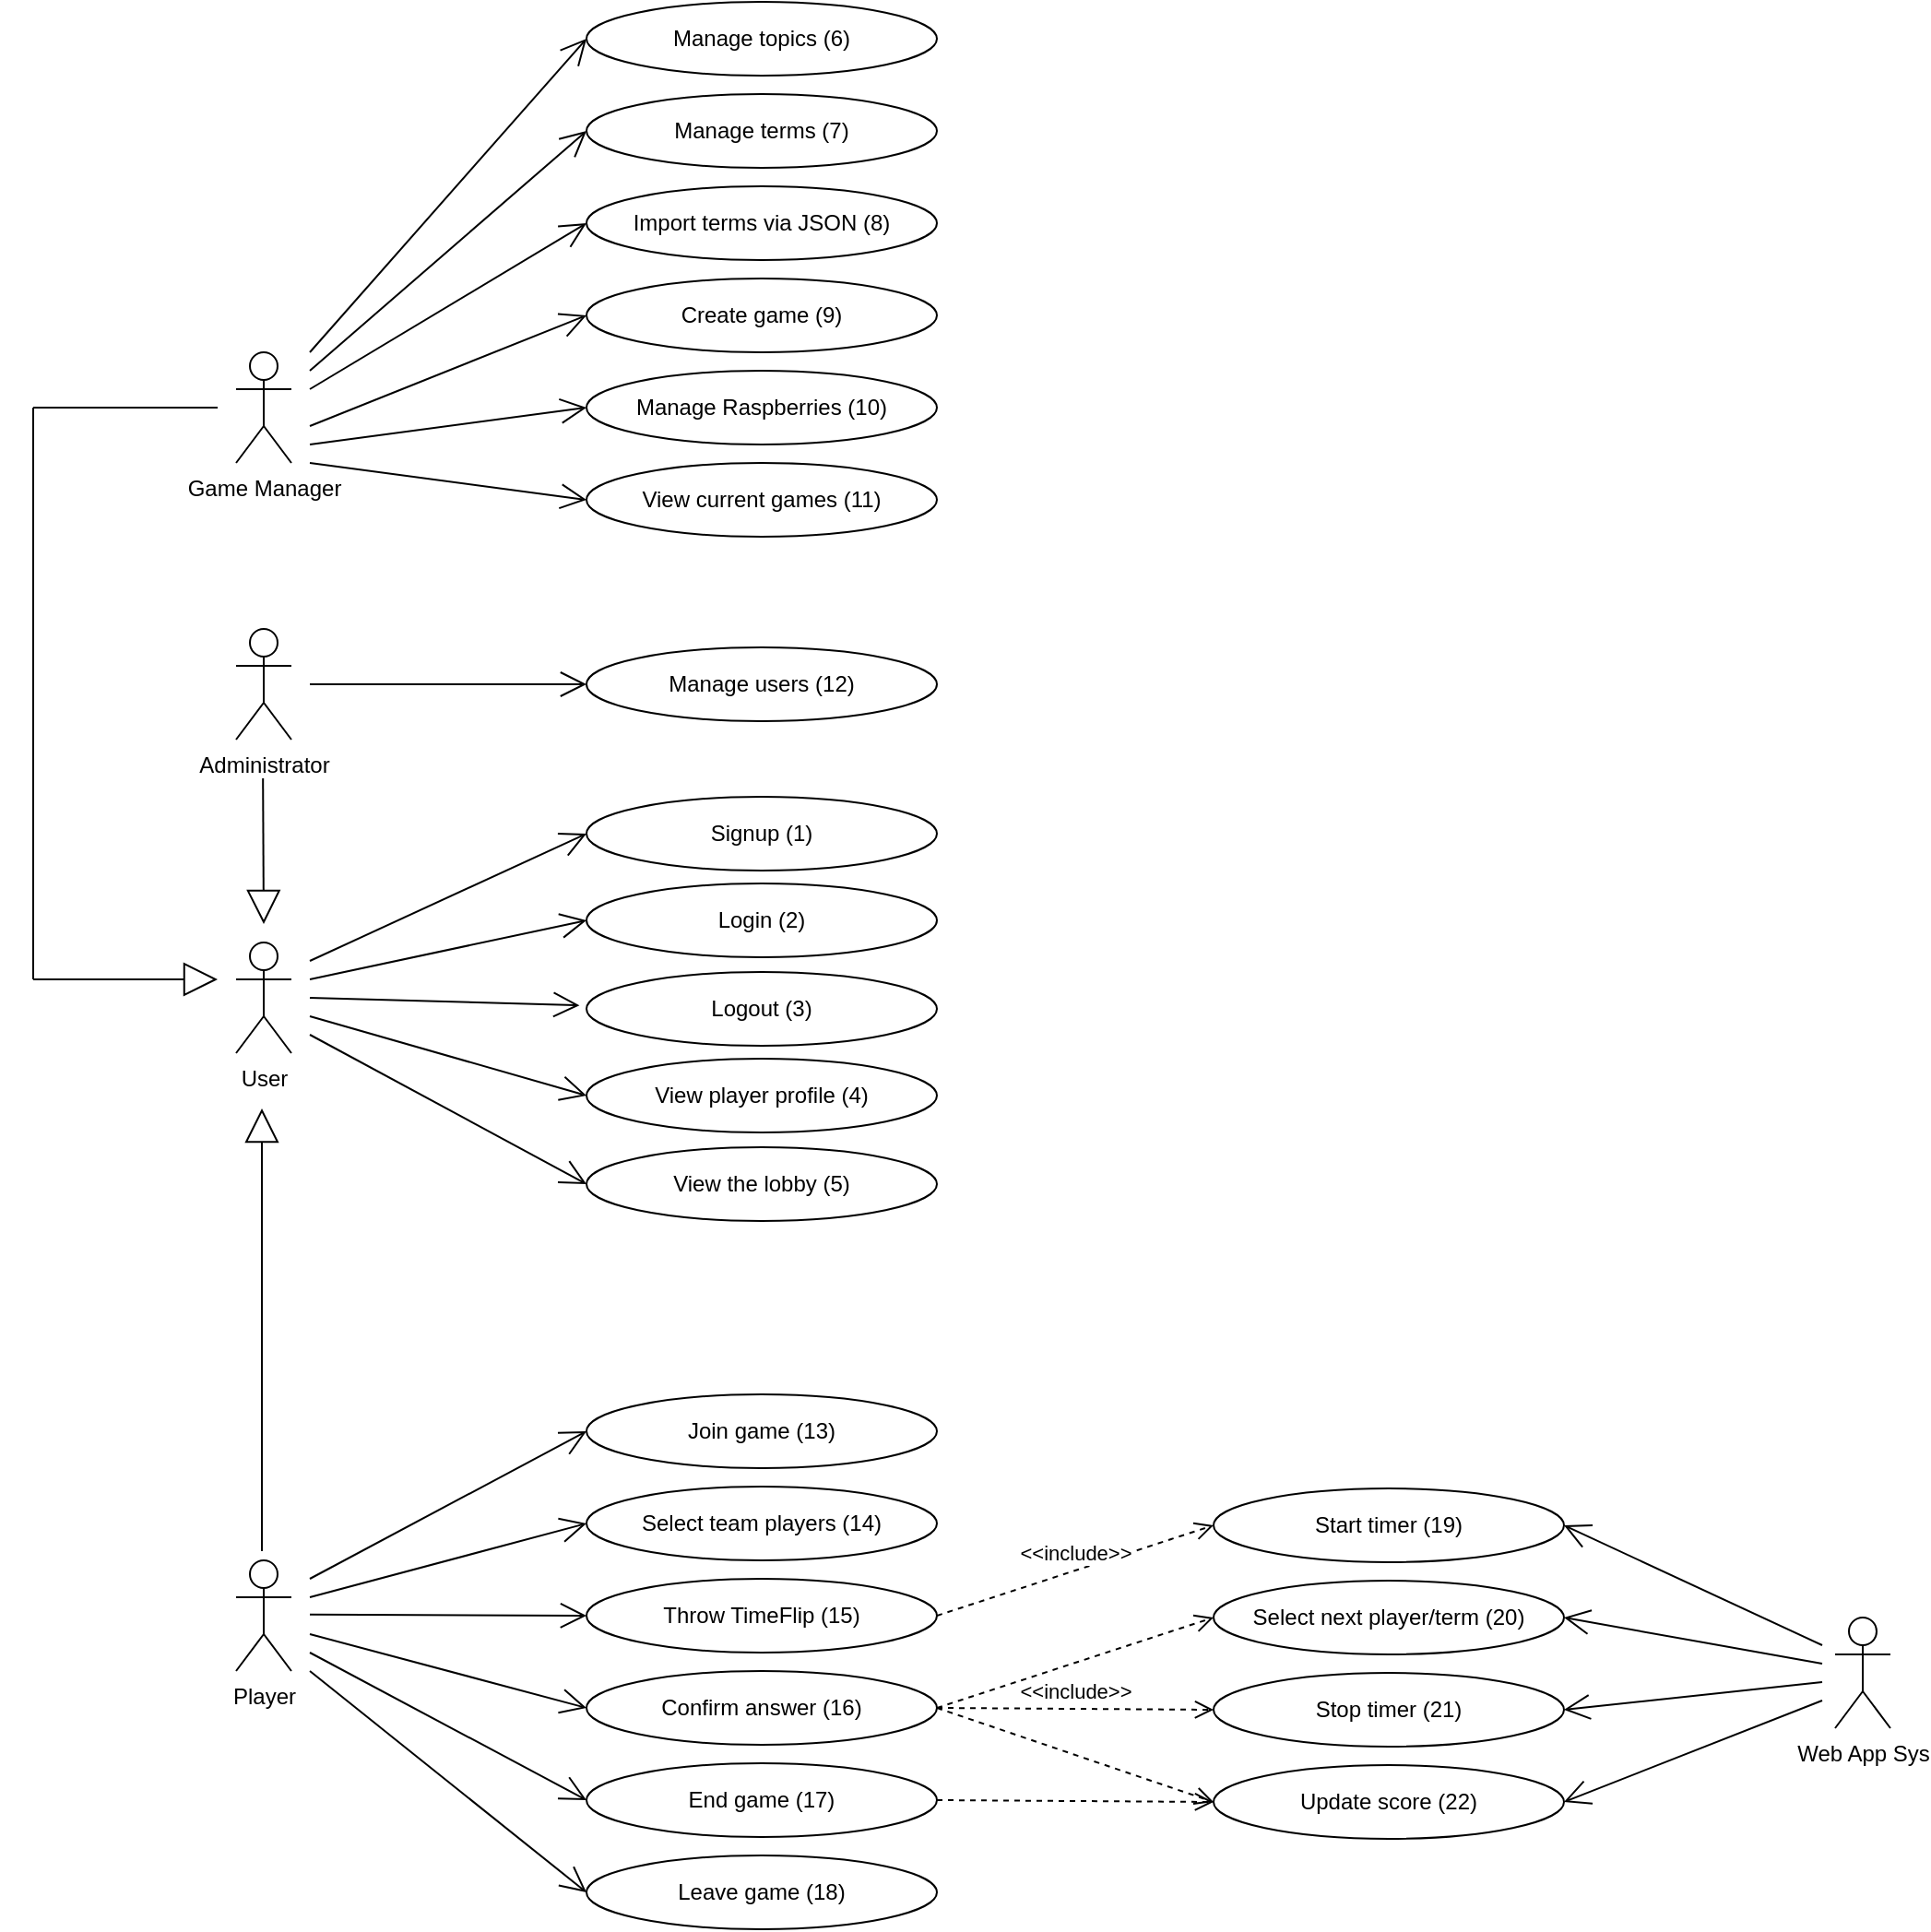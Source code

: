 <mxfile version="14.6.13" type="device"><diagram id="kByiQQWcmBYjvNF7uW5U" name="Page-1"><mxGraphModel dx="1524" dy="1754" grid="1" gridSize="10" guides="1" tooltips="1" connect="1" arrows="1" fold="1" page="1" pageScale="1" pageWidth="827" pageHeight="1169" math="0" shadow="0"><root><mxCell id="0"/><mxCell id="1" parent="0"/><mxCell id="BB9DUj_Hbf-YWpVDN_lV-16" value="Game Manager" style="shape=umlActor;verticalLabelPosition=bottom;verticalAlign=top;html=1;" parent="1" vertex="1"><mxGeometry x="-40" y="130" width="30" height="60" as="geometry"/></mxCell><mxCell id="BB9DUj_Hbf-YWpVDN_lV-17" value="User" style="shape=umlActor;verticalLabelPosition=bottom;verticalAlign=top;html=1;" parent="1" vertex="1"><mxGeometry x="-40" y="450" width="30" height="60" as="geometry"/></mxCell><mxCell id="BB9DUj_Hbf-YWpVDN_lV-32" value="Web App Sys" style="shape=umlActor;verticalLabelPosition=bottom;verticalAlign=top;html=1;" parent="1" vertex="1"><mxGeometry x="827" y="816" width="30" height="60" as="geometry"/></mxCell><mxCell id="BB9DUj_Hbf-YWpVDN_lV-39" value="Administrator" style="shape=umlActor;verticalLabelPosition=bottom;verticalAlign=top;html=1;" parent="1" vertex="1"><mxGeometry x="-40" y="280" width="30" height="60" as="geometry"/></mxCell><mxCell id="BB9DUj_Hbf-YWpVDN_lV-41" value="Manage users (12)" style="ellipse;whiteSpace=wrap;html=1;" parent="1" vertex="1"><mxGeometry x="150" y="290" width="190" height="40" as="geometry"/></mxCell><mxCell id="BB9DUj_Hbf-YWpVDN_lV-43" value="End game (17)" style="ellipse;whiteSpace=wrap;html=1;" parent="1" vertex="1"><mxGeometry x="150" y="895" width="190" height="40" as="geometry"/></mxCell><mxCell id="BB9DUj_Hbf-YWpVDN_lV-44" value="Manage terms (7)" style="ellipse;whiteSpace=wrap;html=1;" parent="1" vertex="1"><mxGeometry x="150" y="-10" width="190" height="40" as="geometry"/></mxCell><mxCell id="BB9DUj_Hbf-YWpVDN_lV-45" value="Create game (9)" style="ellipse;whiteSpace=wrap;html=1;" parent="1" vertex="1"><mxGeometry x="150" y="90" width="190" height="40" as="geometry"/></mxCell><mxCell id="BB9DUj_Hbf-YWpVDN_lV-50" value="Select team players (14)" style="ellipse;whiteSpace=wrap;html=1;" parent="1" vertex="1"><mxGeometry x="150" y="745" width="190" height="40" as="geometry"/></mxCell><mxCell id="BB9DUj_Hbf-YWpVDN_lV-54" value="Select next player/term (20)" style="ellipse;whiteSpace=wrap;html=1;flipV=1;" parent="1" vertex="1"><mxGeometry x="490" y="796" width="190" height="40" as="geometry"/></mxCell><mxCell id="BB9DUj_Hbf-YWpVDN_lV-57" value="Login (2)" style="ellipse;whiteSpace=wrap;html=1;" parent="1" vertex="1"><mxGeometry x="150" y="418" width="190" height="40" as="geometry"/></mxCell><mxCell id="BB9DUj_Hbf-YWpVDN_lV-58" value="Logout (3)" style="ellipse;whiteSpace=wrap;html=1;" parent="1" vertex="1"><mxGeometry x="150" y="466" width="190" height="40" as="geometry"/></mxCell><mxCell id="BB9DUj_Hbf-YWpVDN_lV-64" value="Update score (22)" style="ellipse;whiteSpace=wrap;html=1;flipV=1;" parent="1" vertex="1"><mxGeometry x="490" y="896" width="190" height="40" as="geometry"/></mxCell><mxCell id="J8omKY16qlH7DAXxS5Rc-7" value="View player profile (4)" style="ellipse;whiteSpace=wrap;html=1;" parent="1" vertex="1"><mxGeometry x="150" y="513" width="190" height="40" as="geometry"/></mxCell><mxCell id="J8omKY16qlH7DAXxS5Rc-9" value="Throw TimeFlip (15)" style="ellipse;whiteSpace=wrap;html=1;" parent="1" vertex="1"><mxGeometry x="150" y="795" width="190" height="40" as="geometry"/></mxCell><mxCell id="J8omKY16qlH7DAXxS5Rc-30" value="" style="endArrow=block;endSize=16;endFill=0;html=1;" parent="1" edge="1"><mxGeometry width="160" relative="1" as="geometry"><mxPoint x="-26" y="780" as="sourcePoint"/><mxPoint x="-26" y="540" as="targetPoint"/></mxGeometry></mxCell><mxCell id="J8omKY16qlH7DAXxS5Rc-31" value="" style="endArrow=block;endSize=16;endFill=0;html=1;" parent="1" edge="1"><mxGeometry width="160" relative="1" as="geometry"><mxPoint x="-25.42" y="361" as="sourcePoint"/><mxPoint x="-25" y="440" as="targetPoint"/></mxGeometry></mxCell><mxCell id="J8omKY16qlH7DAXxS5Rc-33" value="" style="endArrow=open;endFill=1;endSize=12;html=1;entryX=0;entryY=0.5;entryDx=0;entryDy=0;" parent="1" target="_4niWrD342GtX-SIDu_6-4" edge="1"><mxGeometry width="160" relative="1" as="geometry"><mxPoint y="180" as="sourcePoint"/><mxPoint x="150" y="240" as="targetPoint"/></mxGeometry></mxCell><mxCell id="J8omKY16qlH7DAXxS5Rc-35" value="&amp;lt;&amp;lt;include&amp;gt;&amp;gt;" style="html=1;verticalAlign=bottom;endArrow=open;dashed=1;endSize=8;exitX=1;exitY=0.5;exitDx=0;exitDy=0;entryX=0;entryY=0.5;entryDx=0;entryDy=0;" parent="1" source="bwkS07kJHdkBES7dfqmh-12" target="Q4DK2OwV6i0gsB0HsjL--6" edge="1"><mxGeometry relative="1" as="geometry"><mxPoint x="470" y="950" as="sourcePoint"/><mxPoint x="400" y="930" as="targetPoint"/></mxGeometry></mxCell><mxCell id="bwkS07kJHdkBES7dfqmh-1" value="" style="endArrow=open;endFill=1;endSize=12;html=1;entryX=0;entryY=0.5;entryDx=0;entryDy=0;" parent="1" target="BB9DUj_Hbf-YWpVDN_lV-41" edge="1"><mxGeometry width="160" relative="1" as="geometry"><mxPoint y="310" as="sourcePoint"/><mxPoint x="55" y="300" as="targetPoint"/></mxGeometry></mxCell><mxCell id="bwkS07kJHdkBES7dfqmh-2" value="" style="endArrow=open;endFill=1;endSize=12;html=1;entryX=0;entryY=0.5;entryDx=0;entryDy=0;" parent="1" target="BB9DUj_Hbf-YWpVDN_lV-57" edge="1"><mxGeometry width="160" relative="1" as="geometry"><mxPoint y="470" as="sourcePoint"/><mxPoint x="45" y="445" as="targetPoint"/></mxGeometry></mxCell><mxCell id="bwkS07kJHdkBES7dfqmh-4" value="" style="endArrow=open;endFill=1;endSize=12;html=1;entryX=-0.02;entryY=0.452;entryDx=0;entryDy=0;entryPerimeter=0;" parent="1" target="BB9DUj_Hbf-YWpVDN_lV-58" edge="1"><mxGeometry width="160" relative="1" as="geometry"><mxPoint y="480" as="sourcePoint"/><mxPoint x="35" y="509.52" as="targetPoint"/></mxGeometry></mxCell><mxCell id="bwkS07kJHdkBES7dfqmh-5" value="" style="endArrow=open;endFill=1;endSize=12;html=1;entryX=0;entryY=0.5;entryDx=0;entryDy=0;" parent="1" target="J8omKY16qlH7DAXxS5Rc-7" edge="1"><mxGeometry width="160" relative="1" as="geometry"><mxPoint y="490" as="sourcePoint"/><mxPoint x="135.0" y="590" as="targetPoint"/></mxGeometry></mxCell><mxCell id="bwkS07kJHdkBES7dfqmh-6" value="Player" style="shape=umlActor;verticalLabelPosition=bottom;verticalAlign=top;html=1;" parent="1" vertex="1"><mxGeometry x="-40" y="785" width="30" height="60" as="geometry"/></mxCell><mxCell id="bwkS07kJHdkBES7dfqmh-7" value="" style="endArrow=open;endFill=1;endSize=12;html=1;entryX=0;entryY=0.5;entryDx=0;entryDy=0;" parent="1" target="BB9DUj_Hbf-YWpVDN_lV-44" edge="1"><mxGeometry width="160" relative="1" as="geometry"><mxPoint y="140" as="sourcePoint"/><mxPoint x="45" y="140" as="targetPoint"/></mxGeometry></mxCell><mxCell id="bwkS07kJHdkBES7dfqmh-8" value="" style="endArrow=open;endFill=1;endSize=12;html=1;entryX=0;entryY=0.5;entryDx=0;entryDy=0;" parent="1" target="BB9DUj_Hbf-YWpVDN_lV-45" edge="1"><mxGeometry width="160" relative="1" as="geometry"><mxPoint y="170" as="sourcePoint"/><mxPoint x="35" y="190" as="targetPoint"/></mxGeometry></mxCell><mxCell id="bwkS07kJHdkBES7dfqmh-9" value="" style="endArrow=block;endSize=16;endFill=0;html=1;" parent="1" edge="1"><mxGeometry width="160" relative="1" as="geometry"><mxPoint x="-150" y="470" as="sourcePoint"/><mxPoint x="-50" y="470" as="targetPoint"/></mxGeometry></mxCell><mxCell id="bwkS07kJHdkBES7dfqmh-10" value="" style="endArrow=none;html=1;" parent="1" edge="1"><mxGeometry width="50" height="50" relative="1" as="geometry"><mxPoint x="-150" y="470" as="sourcePoint"/><mxPoint x="-150" y="160" as="targetPoint"/></mxGeometry></mxCell><mxCell id="bwkS07kJHdkBES7dfqmh-11" value="" style="endArrow=none;html=1;" parent="1" edge="1"><mxGeometry width="50" height="50" relative="1" as="geometry"><mxPoint x="-50" y="160" as="sourcePoint"/><mxPoint x="-150" y="160" as="targetPoint"/></mxGeometry></mxCell><mxCell id="bwkS07kJHdkBES7dfqmh-12" value="Confirm answer (16)" style="ellipse;whiteSpace=wrap;html=1;" parent="1" vertex="1"><mxGeometry x="150" y="845" width="190" height="40" as="geometry"/></mxCell><mxCell id="bwkS07kJHdkBES7dfqmh-13" value="" style="endArrow=open;endFill=1;endSize=12;html=1;entryX=0;entryY=0.5;entryDx=0;entryDy=0;" parent="1" target="BB9DUj_Hbf-YWpVDN_lV-50" edge="1"><mxGeometry width="160" relative="1" as="geometry"><mxPoint y="805" as="sourcePoint"/><mxPoint x="30.0" y="955" as="targetPoint"/></mxGeometry></mxCell><mxCell id="bwkS07kJHdkBES7dfqmh-15" value="" style="endArrow=open;endFill=1;endSize=12;html=1;entryX=0;entryY=0.5;entryDx=0;entryDy=0;" parent="1" target="J8omKY16qlH7DAXxS5Rc-9" edge="1"><mxGeometry width="160" relative="1" as="geometry"><mxPoint y="814.41" as="sourcePoint"/><mxPoint x="130.0" y="814.41" as="targetPoint"/></mxGeometry></mxCell><mxCell id="bwkS07kJHdkBES7dfqmh-17" value="" style="endArrow=open;endFill=1;endSize=12;html=1;entryX=0;entryY=0.5;entryDx=0;entryDy=0;" parent="1" target="bwkS07kJHdkBES7dfqmh-12" edge="1"><mxGeometry width="160" relative="1" as="geometry"><mxPoint y="825" as="sourcePoint"/><mxPoint x="140.0" y="915" as="targetPoint"/></mxGeometry></mxCell><mxCell id="bwkS07kJHdkBES7dfqmh-18" value="" style="endArrow=open;endFill=1;endSize=12;html=1;entryX=0;entryY=0.5;entryDx=0;entryDy=0;" parent="1" target="BB9DUj_Hbf-YWpVDN_lV-43" edge="1"><mxGeometry width="160" relative="1" as="geometry"><mxPoint y="835" as="sourcePoint"/><mxPoint x="140.0" y="965" as="targetPoint"/></mxGeometry></mxCell><mxCell id="bwkS07kJHdkBES7dfqmh-19" value="" style="endArrow=open;endFill=1;endSize=12;html=1;entryX=0;entryY=0.5;entryDx=0;entryDy=0;" parent="1" target="_4niWrD342GtX-SIDu_6-15" edge="1"><mxGeometry width="160" relative="1" as="geometry"><mxPoint y="795" as="sourcePoint"/><mxPoint x="130.0" y="755" as="targetPoint"/></mxGeometry></mxCell><mxCell id="bwkS07kJHdkBES7dfqmh-24" value="" style="endArrow=open;endFill=1;endSize=12;html=1;entryX=1;entryY=0.5;entryDx=0;entryDy=0;" parent="1" target="BB9DUj_Hbf-YWpVDN_lV-54" edge="1"><mxGeometry width="160" relative="1" as="geometry"><mxPoint x="820" y="841" as="sourcePoint"/><mxPoint x="676" y="891" as="targetPoint"/></mxGeometry></mxCell><mxCell id="bwkS07kJHdkBES7dfqmh-25" value="" style="endArrow=open;endFill=1;endSize=12;html=1;entryX=1;entryY=0.5;entryDx=0;entryDy=0;" parent="1" target="BB9DUj_Hbf-YWpVDN_lV-64" edge="1"><mxGeometry width="160" relative="1" as="geometry"><mxPoint x="820" y="861" as="sourcePoint"/><mxPoint x="680" y="941" as="targetPoint"/></mxGeometry></mxCell><mxCell id="bwkS07kJHdkBES7dfqmh-29" value="&amp;lt;&amp;lt;include&amp;gt;&amp;gt;" style="html=1;verticalAlign=bottom;endArrow=open;dashed=1;endSize=8;exitX=1;exitY=0.5;exitDx=0;exitDy=0;entryX=0;entryY=0.5;entryDx=0;entryDy=0;" parent="1" source="J8omKY16qlH7DAXxS5Rc-9" target="Q4DK2OwV6i0gsB0HsjL--5" edge="1"><mxGeometry relative="1" as="geometry"><mxPoint x="540" y="1000" as="sourcePoint"/><mxPoint x="430" y="820" as="targetPoint"/></mxGeometry></mxCell><mxCell id="bwkS07kJHdkBES7dfqmh-30" value="" style="html=1;verticalAlign=bottom;endArrow=open;dashed=1;endSize=8;entryX=0;entryY=0.5;entryDx=0;entryDy=0;" parent="1" target="BB9DUj_Hbf-YWpVDN_lV-64" edge="1"><mxGeometry relative="1" as="geometry"><mxPoint x="340" y="915" as="sourcePoint"/><mxPoint x="360" y="1010" as="targetPoint"/></mxGeometry></mxCell><mxCell id="Q4DK2OwV6i0gsB0HsjL--1" value="Leave game (18)" style="ellipse;whiteSpace=wrap;html=1;" parent="1" vertex="1"><mxGeometry x="150" y="945" width="190" height="40" as="geometry"/></mxCell><mxCell id="Q4DK2OwV6i0gsB0HsjL--2" value="" style="endArrow=open;endFill=1;endSize=12;html=1;entryX=0;entryY=0.5;entryDx=0;entryDy=0;" parent="1" target="Q4DK2OwV6i0gsB0HsjL--1" edge="1"><mxGeometry width="160" relative="1" as="geometry"><mxPoint y="845" as="sourcePoint"/><mxPoint x="140" y="1015" as="targetPoint"/></mxGeometry></mxCell><mxCell id="Q4DK2OwV6i0gsB0HsjL--3" value="Manage topics (6)" style="ellipse;whiteSpace=wrap;html=1;" parent="1" vertex="1"><mxGeometry x="150" y="-60" width="190" height="40" as="geometry"/></mxCell><mxCell id="Q4DK2OwV6i0gsB0HsjL--4" value="" style="endArrow=open;endFill=1;endSize=12;html=1;entryX=0;entryY=0.5;entryDx=0;entryDy=0;" parent="1" target="Q4DK2OwV6i0gsB0HsjL--3" edge="1"><mxGeometry width="160" relative="1" as="geometry"><mxPoint y="130" as="sourcePoint"/><mxPoint x="160" y="150" as="targetPoint"/></mxGeometry></mxCell><mxCell id="Q4DK2OwV6i0gsB0HsjL--5" value="Start timer (19)" style="ellipse;whiteSpace=wrap;html=1;flipV=1;" parent="1" vertex="1"><mxGeometry x="490" y="746" width="190" height="40" as="geometry"/></mxCell><mxCell id="Q4DK2OwV6i0gsB0HsjL--6" value="Stop timer (21)" style="ellipse;whiteSpace=wrap;html=1;flipV=1;" parent="1" vertex="1"><mxGeometry x="490" y="846" width="190" height="40" as="geometry"/></mxCell><mxCell id="Q4DK2OwV6i0gsB0HsjL--10" value="" style="endArrow=open;endFill=1;endSize=12;html=1;entryX=1;entryY=0.5;entryDx=0;entryDy=0;" parent="1" target="Q4DK2OwV6i0gsB0HsjL--6" edge="1"><mxGeometry width="160" relative="1" as="geometry"><mxPoint x="820" y="851" as="sourcePoint"/><mxPoint x="676" y="841" as="targetPoint"/></mxGeometry></mxCell><mxCell id="Q4DK2OwV6i0gsB0HsjL--11" value="" style="endArrow=open;endFill=1;endSize=12;html=1;entryX=1;entryY=0.5;entryDx=0;entryDy=0;" parent="1" target="Q4DK2OwV6i0gsB0HsjL--5" edge="1"><mxGeometry width="160" relative="1" as="geometry"><mxPoint x="820" y="831" as="sourcePoint"/><mxPoint x="676" y="791" as="targetPoint"/></mxGeometry></mxCell><mxCell id="_4niWrD342GtX-SIDu_6-3" value="Import terms via JSON (8)" style="ellipse;whiteSpace=wrap;html=1;" parent="1" vertex="1"><mxGeometry x="150" y="40" width="190" height="40" as="geometry"/></mxCell><mxCell id="_4niWrD342GtX-SIDu_6-4" value="Manage Raspberries (10)" style="ellipse;whiteSpace=wrap;html=1;" parent="1" vertex="1"><mxGeometry x="150" y="140" width="190" height="40" as="geometry"/></mxCell><mxCell id="_4niWrD342GtX-SIDu_6-5" value="" style="endArrow=open;endFill=1;endSize=12;html=1;entryX=0;entryY=0.5;entryDx=0;entryDy=0;" parent="1" target="_4niWrD342GtX-SIDu_6-3" edge="1"><mxGeometry width="160" relative="1" as="geometry"><mxPoint y="150" as="sourcePoint"/><mxPoint x="160" y="-30" as="targetPoint"/></mxGeometry></mxCell><mxCell id="_4niWrD342GtX-SIDu_6-8" value="View current games (11)" style="ellipse;whiteSpace=wrap;html=1;" parent="1" vertex="1"><mxGeometry x="150" y="190" width="190" height="40" as="geometry"/></mxCell><mxCell id="_4niWrD342GtX-SIDu_6-9" value="" style="endArrow=open;endFill=1;endSize=12;html=1;entryX=0;entryY=0.5;entryDx=0;entryDy=0;" parent="1" target="_4niWrD342GtX-SIDu_6-8" edge="1"><mxGeometry width="160" relative="1" as="geometry"><mxPoint y="190" as="sourcePoint"/><mxPoint x="160" y="170" as="targetPoint"/></mxGeometry></mxCell><mxCell id="_4niWrD342GtX-SIDu_6-12" value="View the lobby (5)" style="ellipse;whiteSpace=wrap;html=1;" parent="1" vertex="1"><mxGeometry x="150" y="561" width="190" height="40" as="geometry"/></mxCell><mxCell id="_4niWrD342GtX-SIDu_6-13" value="" style="endArrow=open;endFill=1;endSize=12;html=1;entryX=0;entryY=0.5;entryDx=0;entryDy=0;" parent="1" target="_4niWrD342GtX-SIDu_6-12" edge="1"><mxGeometry width="160" relative="1" as="geometry"><mxPoint y="500" as="sourcePoint"/><mxPoint x="135.0" y="640" as="targetPoint"/></mxGeometry></mxCell><mxCell id="_4niWrD342GtX-SIDu_6-15" value="Join game (13)" style="ellipse;whiteSpace=wrap;html=1;" parent="1" vertex="1"><mxGeometry x="150" y="695" width="190" height="40" as="geometry"/></mxCell><mxCell id="_4niWrD342GtX-SIDu_6-16" value="" style="html=1;verticalAlign=bottom;endArrow=open;dashed=1;endSize=8;entryX=0;entryY=0.5;entryDx=0;entryDy=0;exitX=1;exitY=0.5;exitDx=0;exitDy=0;" parent="1" source="bwkS07kJHdkBES7dfqmh-12" target="BB9DUj_Hbf-YWpVDN_lV-64" edge="1"><mxGeometry relative="1" as="geometry"><mxPoint x="350" y="925" as="sourcePoint"/><mxPoint x="500" y="935" as="targetPoint"/></mxGeometry></mxCell><mxCell id="_4niWrD342GtX-SIDu_6-17" value="" style="html=1;verticalAlign=bottom;endArrow=open;dashed=1;endSize=8;exitX=1;exitY=0.5;exitDx=0;exitDy=0;entryX=0;entryY=0.5;entryDx=0;entryDy=0;" parent="1" source="bwkS07kJHdkBES7dfqmh-12" target="BB9DUj_Hbf-YWpVDN_lV-54" edge="1"><mxGeometry relative="1" as="geometry"><mxPoint x="350" y="825" as="sourcePoint"/><mxPoint x="500" y="785" as="targetPoint"/></mxGeometry></mxCell><mxCell id="LmRp4L_d-Z7KyoLOSEEt-1" value="Signup (1)" style="ellipse;whiteSpace=wrap;html=1;" vertex="1" parent="1"><mxGeometry x="150" y="371" width="190" height="40" as="geometry"/></mxCell><mxCell id="LmRp4L_d-Z7KyoLOSEEt-2" value="" style="endArrow=open;endFill=1;endSize=12;html=1;entryX=0;entryY=0.5;entryDx=0;entryDy=0;" edge="1" parent="1" target="LmRp4L_d-Z7KyoLOSEEt-1"><mxGeometry width="160" relative="1" as="geometry"><mxPoint y="460" as="sourcePoint"/><mxPoint x="160" y="448" as="targetPoint"/></mxGeometry></mxCell></root></mxGraphModel></diagram></mxfile>